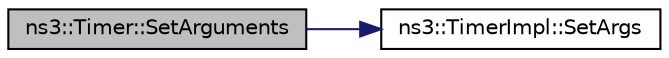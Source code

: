 digraph "ns3::Timer::SetArguments"
{
 // LATEX_PDF_SIZE
  edge [fontname="Helvetica",fontsize="10",labelfontname="Helvetica",labelfontsize="10"];
  node [fontname="Helvetica",fontsize="10",shape=record];
  rankdir="LR";
  Node1 [label="ns3::Timer::SetArguments",height=0.2,width=0.4,color="black", fillcolor="grey75", style="filled", fontcolor="black",tooltip=" "];
  Node1 -> Node2 [color="midnightblue",fontsize="10",style="solid",fontname="Helvetica"];
  Node2 [label="ns3::TimerImpl::SetArgs",height=0.2,width=0.4,color="black", fillcolor="white", style="filled",URL="$classns3_1_1_timer_impl.html#a3d0b35e91b46e054f7f237ce16b86e9a",tooltip="Set the arguments to be used when invoking the expire function."];
}
